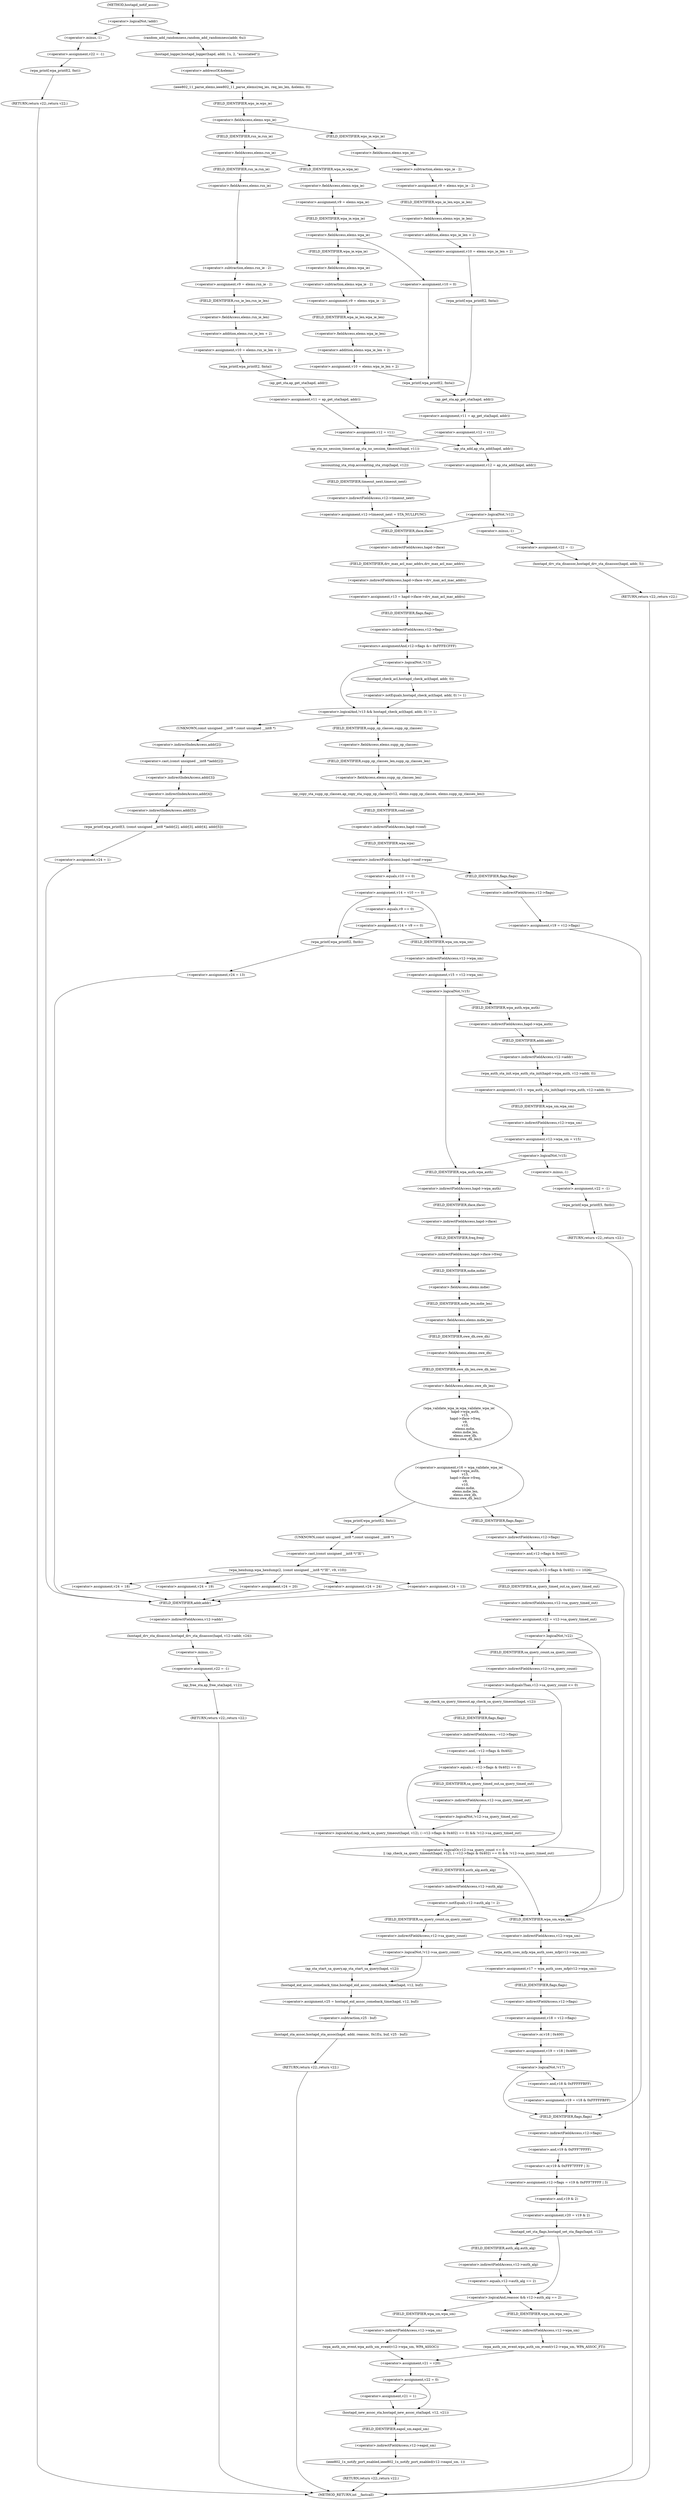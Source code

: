 digraph hostapd_notif_assoc {  
"1000153" [label = "(<operator>.logicalNot,!addr)" ]
"1000156" [label = "(<operator>.assignment,v22 = -1)" ]
"1000158" [label = "(<operator>.minus,-1)" ]
"1000160" [label = "(wpa_printf,wpa_printf(2, fmt))" ]
"1000163" [label = "(RETURN,return v22;,return v22;)" ]
"1000165" [label = "(random_add_randomness,random_add_randomness(addr, 6u))" ]
"1000168" [label = "(hostapd_logger,hostapd_logger(hapd, addr, 1u, 2, \"associated\"))" ]
"1000174" [label = "(ieee802_11_parse_elems,ieee802_11_parse_elems(req_ies, req_ies_len, &elems, 0))" ]
"1000177" [label = "(<operator>.addressOf,&elems)" ]
"1000181" [label = "(<operator>.fieldAccess,elems.wps_ie)" ]
"1000183" [label = "(FIELD_IDENTIFIER,wps_ie,wps_ie)" ]
"1000185" [label = "(<operator>.assignment,v9 = elems.wps_ie - 2)" ]
"1000187" [label = "(<operator>.subtraction,elems.wps_ie - 2)" ]
"1000188" [label = "(<operator>.fieldAccess,elems.wps_ie)" ]
"1000190" [label = "(FIELD_IDENTIFIER,wps_ie,wps_ie)" ]
"1000192" [label = "(<operator>.assignment,v10 = elems.wps_ie_len + 2)" ]
"1000194" [label = "(<operator>.addition,elems.wps_ie_len + 2)" ]
"1000195" [label = "(<operator>.fieldAccess,elems.wps_ie_len)" ]
"1000197" [label = "(FIELD_IDENTIFIER,wps_ie_len,wps_ie_len)" ]
"1000199" [label = "(wpa_printf,wpa_printf(2, fmta))" ]
"1000205" [label = "(<operator>.fieldAccess,elems.rsn_ie)" ]
"1000207" [label = "(FIELD_IDENTIFIER,rsn_ie,rsn_ie)" ]
"1000209" [label = "(<operator>.assignment,v9 = elems.rsn_ie - 2)" ]
"1000211" [label = "(<operator>.subtraction,elems.rsn_ie - 2)" ]
"1000212" [label = "(<operator>.fieldAccess,elems.rsn_ie)" ]
"1000214" [label = "(FIELD_IDENTIFIER,rsn_ie,rsn_ie)" ]
"1000216" [label = "(<operator>.assignment,v10 = elems.rsn_ie_len + 2)" ]
"1000218" [label = "(<operator>.addition,elems.rsn_ie_len + 2)" ]
"1000219" [label = "(<operator>.fieldAccess,elems.rsn_ie_len)" ]
"1000221" [label = "(FIELD_IDENTIFIER,rsn_ie_len,rsn_ie_len)" ]
"1000223" [label = "(wpa_printf,wpa_printf(2, fmta))" ]
"1000226" [label = "(<operator>.assignment,v11 = ap_get_sta(hapd, addr))" ]
"1000228" [label = "(ap_get_sta,ap_get_sta(hapd, addr))" ]
"1000231" [label = "(<operator>.assignment,v12 = v11)" ]
"1000238" [label = "(<operator>.assignment,v9 = elems.wpa_ie)" ]
"1000240" [label = "(<operator>.fieldAccess,elems.wpa_ie)" ]
"1000242" [label = "(FIELD_IDENTIFIER,wpa_ie,wpa_ie)" ]
"1000244" [label = "(<operator>.fieldAccess,elems.wpa_ie)" ]
"1000246" [label = "(FIELD_IDENTIFIER,wpa_ie,wpa_ie)" ]
"1000248" [label = "(<operator>.assignment,v9 = elems.wpa_ie - 2)" ]
"1000250" [label = "(<operator>.subtraction,elems.wpa_ie - 2)" ]
"1000251" [label = "(<operator>.fieldAccess,elems.wpa_ie)" ]
"1000253" [label = "(FIELD_IDENTIFIER,wpa_ie,wpa_ie)" ]
"1000255" [label = "(<operator>.assignment,v10 = elems.wpa_ie_len + 2)" ]
"1000257" [label = "(<operator>.addition,elems.wpa_ie_len + 2)" ]
"1000258" [label = "(<operator>.fieldAccess,elems.wpa_ie_len)" ]
"1000260" [label = "(FIELD_IDENTIFIER,wpa_ie_len,wpa_ie_len)" ]
"1000264" [label = "(<operator>.assignment,v10 = 0)" ]
"1000267" [label = "(wpa_printf,wpa_printf(2, fmta))" ]
"1000270" [label = "(<operator>.assignment,v11 = ap_get_sta(hapd, addr))" ]
"1000272" [label = "(ap_get_sta,ap_get_sta(hapd, addr))" ]
"1000275" [label = "(<operator>.assignment,v12 = v11)" ]
"1000282" [label = "(ap_sta_no_session_timeout,ap_sta_no_session_timeout(hapd, v11))" ]
"1000285" [label = "(accounting_sta_stop,accounting_sta_stop(hapd, v12))" ]
"1000288" [label = "(<operator>.assignment,v12->timeout_next = STA_NULLFUNC)" ]
"1000289" [label = "(<operator>.indirectFieldAccess,v12->timeout_next)" ]
"1000291" [label = "(FIELD_IDENTIFIER,timeout_next,timeout_next)" ]
"1000295" [label = "(<operator>.assignment,v12 = ap_sta_add(hapd, addr))" ]
"1000297" [label = "(ap_sta_add,ap_sta_add(hapd, addr))" ]
"1000301" [label = "(<operator>.logicalNot,!v12)" ]
"1000304" [label = "(<operator>.assignment,v22 = -1)" ]
"1000306" [label = "(<operator>.minus,-1)" ]
"1000308" [label = "(hostapd_drv_sta_disassoc,hostapd_drv_sta_disassoc(hapd, addr, 5))" ]
"1000312" [label = "(RETURN,return v22;,return v22;)" ]
"1000315" [label = "(<operator>.assignment,v13 = hapd->iface->drv_max_acl_mac_addrs)" ]
"1000317" [label = "(<operator>.indirectFieldAccess,hapd->iface->drv_max_acl_mac_addrs)" ]
"1000318" [label = "(<operator>.indirectFieldAccess,hapd->iface)" ]
"1000320" [label = "(FIELD_IDENTIFIER,iface,iface)" ]
"1000321" [label = "(FIELD_IDENTIFIER,drv_max_acl_mac_addrs,drv_max_acl_mac_addrs)" ]
"1000322" [label = "(<operators>.assignmentAnd,v12->flags &= 0xFFFECFFF)" ]
"1000323" [label = "(<operator>.indirectFieldAccess,v12->flags)" ]
"1000325" [label = "(FIELD_IDENTIFIER,flags,flags)" ]
"1000328" [label = "(<operator>.logicalAnd,!v13 && hostapd_check_acl(hapd, addr, 0) != 1)" ]
"1000329" [label = "(<operator>.logicalNot,!v13)" ]
"1000331" [label = "(<operator>.notEquals,hostapd_check_acl(hapd, addr, 0) != 1)" ]
"1000332" [label = "(hostapd_check_acl,hostapd_check_acl(hapd, addr, 0))" ]
"1000338" [label = "(wpa_printf,wpa_printf(3, (const unsigned __int8 *)addr[2], addr[3], addr[4], addr[5]))" ]
"1000340" [label = "(<operator>.cast,(const unsigned __int8 *)addr[2])" ]
"1000341" [label = "(UNKNOWN,const unsigned __int8 *,const unsigned __int8 *)" ]
"1000342" [label = "(<operator>.indirectIndexAccess,addr[2])" ]
"1000345" [label = "(<operator>.indirectIndexAccess,addr[3])" ]
"1000348" [label = "(<operator>.indirectIndexAccess,addr[4])" ]
"1000351" [label = "(<operator>.indirectIndexAccess,addr[5])" ]
"1000354" [label = "(<operator>.assignment,v24 = 1)" ]
"1000358" [label = "(hostapd_drv_sta_disassoc,hostapd_drv_sta_disassoc(hapd, v12->addr, v24))" ]
"1000360" [label = "(<operator>.indirectFieldAccess,v12->addr)" ]
"1000362" [label = "(FIELD_IDENTIFIER,addr,addr)" ]
"1000364" [label = "(<operator>.assignment,v22 = -1)" ]
"1000366" [label = "(<operator>.minus,-1)" ]
"1000368" [label = "(ap_free_sta,ap_free_sta(hapd, v12))" ]
"1000371" [label = "(RETURN,return v22;,return v22;)" ]
"1000373" [label = "(ap_copy_sta_supp_op_classes,ap_copy_sta_supp_op_classes(v12, elems.supp_op_classes, elems.supp_op_classes_len))" ]
"1000375" [label = "(<operator>.fieldAccess,elems.supp_op_classes)" ]
"1000377" [label = "(FIELD_IDENTIFIER,supp_op_classes,supp_op_classes)" ]
"1000378" [label = "(<operator>.fieldAccess,elems.supp_op_classes_len)" ]
"1000380" [label = "(FIELD_IDENTIFIER,supp_op_classes_len,supp_op_classes_len)" ]
"1000382" [label = "(<operator>.indirectFieldAccess,hapd->conf->wpa)" ]
"1000383" [label = "(<operator>.indirectFieldAccess,hapd->conf)" ]
"1000385" [label = "(FIELD_IDENTIFIER,conf,conf)" ]
"1000386" [label = "(FIELD_IDENTIFIER,wpa,wpa)" ]
"1000388" [label = "(<operator>.assignment,v14 = v10 == 0)" ]
"1000390" [label = "(<operator>.equals,v10 == 0)" ]
"1000395" [label = "(<operator>.assignment,v14 = v9 == 0)" ]
"1000397" [label = "(<operator>.equals,v9 == 0)" ]
"1000403" [label = "(wpa_printf,wpa_printf(2, fmtb))" ]
"1000406" [label = "(<operator>.assignment,v24 = 13)" ]
"1000410" [label = "(<operator>.assignment,v15 = v12->wpa_sm)" ]
"1000412" [label = "(<operator>.indirectFieldAccess,v12->wpa_sm)" ]
"1000414" [label = "(FIELD_IDENTIFIER,wpa_sm,wpa_sm)" ]
"1000416" [label = "(<operator>.logicalNot,!v15)" ]
"1000419" [label = "(<operator>.assignment,v15 = wpa_auth_sta_init(hapd->wpa_auth, v12->addr, 0))" ]
"1000421" [label = "(wpa_auth_sta_init,wpa_auth_sta_init(hapd->wpa_auth, v12->addr, 0))" ]
"1000422" [label = "(<operator>.indirectFieldAccess,hapd->wpa_auth)" ]
"1000424" [label = "(FIELD_IDENTIFIER,wpa_auth,wpa_auth)" ]
"1000425" [label = "(<operator>.indirectFieldAccess,v12->addr)" ]
"1000427" [label = "(FIELD_IDENTIFIER,addr,addr)" ]
"1000429" [label = "(<operator>.assignment,v12->wpa_sm = v15)" ]
"1000430" [label = "(<operator>.indirectFieldAccess,v12->wpa_sm)" ]
"1000432" [label = "(FIELD_IDENTIFIER,wpa_sm,wpa_sm)" ]
"1000435" [label = "(<operator>.logicalNot,!v15)" ]
"1000438" [label = "(<operator>.assignment,v22 = -1)" ]
"1000440" [label = "(<operator>.minus,-1)" ]
"1000442" [label = "(wpa_printf,wpa_printf(5, fmtb))" ]
"1000445" [label = "(RETURN,return v22;,return v22;)" ]
"1000447" [label = "(<operator>.assignment,v16 = wpa_validate_wpa_ie(\n            hapd->wpa_auth,\n            v15,\n            hapd->iface->freq,\n            v9,\n            v10,\n            elems.mdie,\n            elems.mdie_len,\n            elems.owe_dh,\n            elems.owe_dh_len))" ]
"1000449" [label = "(wpa_validate_wpa_ie,wpa_validate_wpa_ie(\n            hapd->wpa_auth,\n            v15,\n            hapd->iface->freq,\n            v9,\n            v10,\n            elems.mdie,\n            elems.mdie_len,\n            elems.owe_dh,\n            elems.owe_dh_len))" ]
"1000450" [label = "(<operator>.indirectFieldAccess,hapd->wpa_auth)" ]
"1000452" [label = "(FIELD_IDENTIFIER,wpa_auth,wpa_auth)" ]
"1000454" [label = "(<operator>.indirectFieldAccess,hapd->iface->freq)" ]
"1000455" [label = "(<operator>.indirectFieldAccess,hapd->iface)" ]
"1000457" [label = "(FIELD_IDENTIFIER,iface,iface)" ]
"1000458" [label = "(FIELD_IDENTIFIER,freq,freq)" ]
"1000461" [label = "(<operator>.fieldAccess,elems.mdie)" ]
"1000463" [label = "(FIELD_IDENTIFIER,mdie,mdie)" ]
"1000464" [label = "(<operator>.fieldAccess,elems.mdie_len)" ]
"1000466" [label = "(FIELD_IDENTIFIER,mdie_len,mdie_len)" ]
"1000467" [label = "(<operator>.fieldAccess,elems.owe_dh)" ]
"1000469" [label = "(FIELD_IDENTIFIER,owe_dh,owe_dh)" ]
"1000470" [label = "(<operator>.fieldAccess,elems.owe_dh_len)" ]
"1000472" [label = "(FIELD_IDENTIFIER,owe_dh_len,owe_dh_len)" ]
"1000476" [label = "(wpa_printf,wpa_printf(2, fmtc))" ]
"1000479" [label = "(wpa_hexdump,wpa_hexdump(2, (const unsigned __int8 *)\"IE\", v9, v10))" ]
"1000481" [label = "(<operator>.cast,(const unsigned __int8 *)\"IE\")" ]
"1000482" [label = "(UNKNOWN,const unsigned __int8 *,const unsigned __int8 *)" ]
"1000490" [label = "(<operator>.assignment,v24 = 18)" ]
"1000495" [label = "(<operator>.assignment,v24 = 19)" ]
"1000500" [label = "(<operator>.assignment,v24 = 20)" ]
"1000505" [label = "(<operator>.assignment,v24 = 24)" ]
"1000510" [label = "(<operator>.assignment,v24 = 13)" ]
"1000516" [label = "(<operator>.equals,(v12->flags & 0x402) == 1026)" ]
"1000517" [label = "(<operator>.and,v12->flags & 0x402)" ]
"1000518" [label = "(<operator>.indirectFieldAccess,v12->flags)" ]
"1000520" [label = "(FIELD_IDENTIFIER,flags,flags)" ]
"1000524" [label = "(<operator>.assignment,v22 = v12->sa_query_timed_out)" ]
"1000526" [label = "(<operator>.indirectFieldAccess,v12->sa_query_timed_out)" ]
"1000528" [label = "(FIELD_IDENTIFIER,sa_query_timed_out,sa_query_timed_out)" ]
"1000530" [label = "(<operator>.logicalNot,!v22)" ]
"1000534" [label = "(<operator>.logicalOr,v12->sa_query_count <= 0\n          || (ap_check_sa_query_timeout(hapd, v12), (~v12->flags & 0x402) == 0) && !v12->sa_query_timed_out)" ]
"1000535" [label = "(<operator>.lessEqualsThan,v12->sa_query_count <= 0)" ]
"1000536" [label = "(<operator>.indirectFieldAccess,v12->sa_query_count)" ]
"1000538" [label = "(FIELD_IDENTIFIER,sa_query_count,sa_query_count)" ]
"1000540" [label = "(<operator>.logicalAnd,(ap_check_sa_query_timeout(hapd, v12), (~v12->flags & 0x402) == 0) && !v12->sa_query_timed_out)" ]
"1000542" [label = "(ap_check_sa_query_timeout,ap_check_sa_query_timeout(hapd, v12))" ]
"1000545" [label = "(<operator>.equals,(~v12->flags & 0x402) == 0)" ]
"1000546" [label = "(<operator>.and,~v12->flags & 0x402)" ]
"1000547" [label = "(<operator>.indirectFieldAccess,~v12->flags)" ]
"1000549" [label = "(FIELD_IDENTIFIER,flags,flags)" ]
"1000552" [label = "(<operator>.logicalNot,!v12->sa_query_timed_out)" ]
"1000553" [label = "(<operator>.indirectFieldAccess,v12->sa_query_timed_out)" ]
"1000555" [label = "(FIELD_IDENTIFIER,sa_query_timed_out,sa_query_timed_out)" ]
"1000558" [label = "(<operator>.notEquals,v12->auth_alg != 2)" ]
"1000559" [label = "(<operator>.indirectFieldAccess,v12->auth_alg)" ]
"1000561" [label = "(FIELD_IDENTIFIER,auth_alg,auth_alg)" ]
"1000565" [label = "(<operator>.logicalNot,!v12->sa_query_count)" ]
"1000566" [label = "(<operator>.indirectFieldAccess,v12->sa_query_count)" ]
"1000568" [label = "(FIELD_IDENTIFIER,sa_query_count,sa_query_count)" ]
"1000569" [label = "(ap_sta_start_sa_query,ap_sta_start_sa_query(hapd, v12))" ]
"1000572" [label = "(<operator>.assignment,v25 = hostapd_eid_assoc_comeback_time(hapd, v12, buf))" ]
"1000574" [label = "(hostapd_eid_assoc_comeback_time,hostapd_eid_assoc_comeback_time(hapd, v12, buf))" ]
"1000578" [label = "(hostapd_sta_assoc,hostapd_sta_assoc(hapd, addr, reassoc, 0x1Eu, buf, v25 - buf))" ]
"1000584" [label = "(<operator>.subtraction,v25 - buf)" ]
"1000587" [label = "(RETURN,return v22;,return v22;)" ]
"1000589" [label = "(<operator>.assignment,v17 = wpa_auth_uses_mfp(v12->wpa_sm))" ]
"1000591" [label = "(wpa_auth_uses_mfp,wpa_auth_uses_mfp(v12->wpa_sm))" ]
"1000592" [label = "(<operator>.indirectFieldAccess,v12->wpa_sm)" ]
"1000594" [label = "(FIELD_IDENTIFIER,wpa_sm,wpa_sm)" ]
"1000595" [label = "(<operator>.assignment,v18 = v12->flags)" ]
"1000597" [label = "(<operator>.indirectFieldAccess,v12->flags)" ]
"1000599" [label = "(FIELD_IDENTIFIER,flags,flags)" ]
"1000600" [label = "(<operator>.assignment,v19 = v18 | 0x400)" ]
"1000602" [label = "(<operator>.or,v18 | 0x400)" ]
"1000606" [label = "(<operator>.logicalNot,!v17)" ]
"1000608" [label = "(<operator>.assignment,v19 = v18 & 0xFFFFFBFF)" ]
"1000610" [label = "(<operator>.and,v18 & 0xFFFFFBFF)" ]
"1000615" [label = "(<operator>.assignment,v19 = v12->flags)" ]
"1000617" [label = "(<operator>.indirectFieldAccess,v12->flags)" ]
"1000619" [label = "(FIELD_IDENTIFIER,flags,flags)" ]
"1000620" [label = "(<operator>.assignment,v12->flags = v19 & 0xFFF7FFFF | 3)" ]
"1000621" [label = "(<operator>.indirectFieldAccess,v12->flags)" ]
"1000623" [label = "(FIELD_IDENTIFIER,flags,flags)" ]
"1000624" [label = "(<operator>.or,v19 & 0xFFF7FFFF | 3)" ]
"1000625" [label = "(<operator>.and,v19 & 0xFFF7FFFF)" ]
"1000629" [label = "(<operator>.assignment,v20 = v19 & 2)" ]
"1000631" [label = "(<operator>.and,v19 & 2)" ]
"1000634" [label = "(hostapd_set_sta_flags,hostapd_set_sta_flags(hapd, v12))" ]
"1000638" [label = "(<operator>.logicalAnd,reassoc && v12->auth_alg == 2)" ]
"1000640" [label = "(<operator>.equals,v12->auth_alg == 2)" ]
"1000641" [label = "(<operator>.indirectFieldAccess,v12->auth_alg)" ]
"1000643" [label = "(FIELD_IDENTIFIER,auth_alg,auth_alg)" ]
"1000645" [label = "(wpa_auth_sm_event,wpa_auth_sm_event(v12->wpa_sm, WPA_ASSOC_FT))" ]
"1000646" [label = "(<operator>.indirectFieldAccess,v12->wpa_sm)" ]
"1000648" [label = "(FIELD_IDENTIFIER,wpa_sm,wpa_sm)" ]
"1000651" [label = "(wpa_auth_sm_event,wpa_auth_sm_event(v12->wpa_sm, WPA_ASSOC))" ]
"1000652" [label = "(<operator>.indirectFieldAccess,v12->wpa_sm)" ]
"1000654" [label = "(FIELD_IDENTIFIER,wpa_sm,wpa_sm)" ]
"1000656" [label = "(<operator>.assignment,v21 = v20)" ]
"1000659" [label = "(<operator>.assignment,v22 = 0)" ]
"1000664" [label = "(<operator>.assignment,v21 = 1)" ]
"1000667" [label = "(hostapd_new_assoc_sta,hostapd_new_assoc_sta(hapd, v12, v21))" ]
"1000671" [label = "(ieee802_1x_notify_port_enabled,ieee802_1x_notify_port_enabled(v12->eapol_sm, 1))" ]
"1000672" [label = "(<operator>.indirectFieldAccess,v12->eapol_sm)" ]
"1000674" [label = "(FIELD_IDENTIFIER,eapol_sm,eapol_sm)" ]
"1000676" [label = "(RETURN,return v22;,return v22;)" ]
"1000123" [label = "(METHOD,hostapd_notif_assoc)" ]
"1000678" [label = "(METHOD_RETURN,int __fastcall)" ]
  "1000153" -> "1000158" 
  "1000153" -> "1000165" 
  "1000156" -> "1000160" 
  "1000158" -> "1000156" 
  "1000160" -> "1000163" 
  "1000163" -> "1000678" 
  "1000165" -> "1000168" 
  "1000168" -> "1000177" 
  "1000174" -> "1000183" 
  "1000177" -> "1000174" 
  "1000181" -> "1000190" 
  "1000181" -> "1000207" 
  "1000183" -> "1000181" 
  "1000185" -> "1000197" 
  "1000187" -> "1000185" 
  "1000188" -> "1000187" 
  "1000190" -> "1000188" 
  "1000192" -> "1000199" 
  "1000194" -> "1000192" 
  "1000195" -> "1000194" 
  "1000197" -> "1000195" 
  "1000199" -> "1000272" 
  "1000205" -> "1000214" 
  "1000205" -> "1000242" 
  "1000207" -> "1000205" 
  "1000209" -> "1000221" 
  "1000211" -> "1000209" 
  "1000212" -> "1000211" 
  "1000214" -> "1000212" 
  "1000216" -> "1000223" 
  "1000218" -> "1000216" 
  "1000219" -> "1000218" 
  "1000221" -> "1000219" 
  "1000223" -> "1000228" 
  "1000226" -> "1000231" 
  "1000228" -> "1000226" 
  "1000231" -> "1000282" 
  "1000231" -> "1000297" 
  "1000238" -> "1000246" 
  "1000240" -> "1000238" 
  "1000242" -> "1000240" 
  "1000244" -> "1000253" 
  "1000244" -> "1000264" 
  "1000246" -> "1000244" 
  "1000248" -> "1000260" 
  "1000250" -> "1000248" 
  "1000251" -> "1000250" 
  "1000253" -> "1000251" 
  "1000255" -> "1000267" 
  "1000257" -> "1000255" 
  "1000258" -> "1000257" 
  "1000260" -> "1000258" 
  "1000264" -> "1000267" 
  "1000267" -> "1000272" 
  "1000270" -> "1000275" 
  "1000272" -> "1000270" 
  "1000275" -> "1000282" 
  "1000275" -> "1000297" 
  "1000282" -> "1000285" 
  "1000285" -> "1000291" 
  "1000288" -> "1000320" 
  "1000289" -> "1000288" 
  "1000291" -> "1000289" 
  "1000295" -> "1000301" 
  "1000297" -> "1000295" 
  "1000301" -> "1000306" 
  "1000301" -> "1000320" 
  "1000304" -> "1000308" 
  "1000306" -> "1000304" 
  "1000308" -> "1000312" 
  "1000312" -> "1000678" 
  "1000315" -> "1000325" 
  "1000317" -> "1000315" 
  "1000318" -> "1000321" 
  "1000320" -> "1000318" 
  "1000321" -> "1000317" 
  "1000322" -> "1000329" 
  "1000323" -> "1000322" 
  "1000325" -> "1000323" 
  "1000328" -> "1000341" 
  "1000328" -> "1000377" 
  "1000329" -> "1000328" 
  "1000329" -> "1000332" 
  "1000331" -> "1000328" 
  "1000332" -> "1000331" 
  "1000338" -> "1000354" 
  "1000340" -> "1000345" 
  "1000341" -> "1000342" 
  "1000342" -> "1000340" 
  "1000345" -> "1000348" 
  "1000348" -> "1000351" 
  "1000351" -> "1000338" 
  "1000354" -> "1000362" 
  "1000358" -> "1000366" 
  "1000360" -> "1000358" 
  "1000362" -> "1000360" 
  "1000364" -> "1000368" 
  "1000366" -> "1000364" 
  "1000368" -> "1000371" 
  "1000371" -> "1000678" 
  "1000373" -> "1000385" 
  "1000375" -> "1000380" 
  "1000377" -> "1000375" 
  "1000378" -> "1000373" 
  "1000380" -> "1000378" 
  "1000382" -> "1000390" 
  "1000382" -> "1000619" 
  "1000383" -> "1000386" 
  "1000385" -> "1000383" 
  "1000386" -> "1000382" 
  "1000388" -> "1000397" 
  "1000388" -> "1000403" 
  "1000388" -> "1000414" 
  "1000390" -> "1000388" 
  "1000395" -> "1000403" 
  "1000395" -> "1000414" 
  "1000397" -> "1000395" 
  "1000403" -> "1000406" 
  "1000406" -> "1000362" 
  "1000410" -> "1000416" 
  "1000412" -> "1000410" 
  "1000414" -> "1000412" 
  "1000416" -> "1000424" 
  "1000416" -> "1000452" 
  "1000419" -> "1000432" 
  "1000421" -> "1000419" 
  "1000422" -> "1000427" 
  "1000424" -> "1000422" 
  "1000425" -> "1000421" 
  "1000427" -> "1000425" 
  "1000429" -> "1000435" 
  "1000430" -> "1000429" 
  "1000432" -> "1000430" 
  "1000435" -> "1000440" 
  "1000435" -> "1000452" 
  "1000438" -> "1000442" 
  "1000440" -> "1000438" 
  "1000442" -> "1000445" 
  "1000445" -> "1000678" 
  "1000447" -> "1000476" 
  "1000447" -> "1000520" 
  "1000449" -> "1000447" 
  "1000450" -> "1000457" 
  "1000452" -> "1000450" 
  "1000454" -> "1000463" 
  "1000455" -> "1000458" 
  "1000457" -> "1000455" 
  "1000458" -> "1000454" 
  "1000461" -> "1000466" 
  "1000463" -> "1000461" 
  "1000464" -> "1000469" 
  "1000466" -> "1000464" 
  "1000467" -> "1000472" 
  "1000469" -> "1000467" 
  "1000470" -> "1000449" 
  "1000472" -> "1000470" 
  "1000476" -> "1000482" 
  "1000479" -> "1000490" 
  "1000479" -> "1000495" 
  "1000479" -> "1000500" 
  "1000479" -> "1000505" 
  "1000479" -> "1000510" 
  "1000481" -> "1000479" 
  "1000482" -> "1000481" 
  "1000490" -> "1000362" 
  "1000495" -> "1000362" 
  "1000500" -> "1000362" 
  "1000505" -> "1000362" 
  "1000510" -> "1000362" 
  "1000516" -> "1000528" 
  "1000516" -> "1000594" 
  "1000517" -> "1000516" 
  "1000518" -> "1000517" 
  "1000520" -> "1000518" 
  "1000524" -> "1000530" 
  "1000526" -> "1000524" 
  "1000528" -> "1000526" 
  "1000530" -> "1000538" 
  "1000530" -> "1000594" 
  "1000534" -> "1000561" 
  "1000534" -> "1000594" 
  "1000535" -> "1000534" 
  "1000535" -> "1000542" 
  "1000536" -> "1000535" 
  "1000538" -> "1000536" 
  "1000540" -> "1000534" 
  "1000542" -> "1000549" 
  "1000545" -> "1000540" 
  "1000545" -> "1000555" 
  "1000546" -> "1000545" 
  "1000547" -> "1000546" 
  "1000549" -> "1000547" 
  "1000552" -> "1000540" 
  "1000553" -> "1000552" 
  "1000555" -> "1000553" 
  "1000558" -> "1000568" 
  "1000558" -> "1000594" 
  "1000559" -> "1000558" 
  "1000561" -> "1000559" 
  "1000565" -> "1000569" 
  "1000565" -> "1000574" 
  "1000566" -> "1000565" 
  "1000568" -> "1000566" 
  "1000569" -> "1000574" 
  "1000572" -> "1000584" 
  "1000574" -> "1000572" 
  "1000578" -> "1000587" 
  "1000584" -> "1000578" 
  "1000587" -> "1000678" 
  "1000589" -> "1000599" 
  "1000591" -> "1000589" 
  "1000592" -> "1000591" 
  "1000594" -> "1000592" 
  "1000595" -> "1000602" 
  "1000597" -> "1000595" 
  "1000599" -> "1000597" 
  "1000600" -> "1000606" 
  "1000602" -> "1000600" 
  "1000606" -> "1000610" 
  "1000606" -> "1000623" 
  "1000608" -> "1000623" 
  "1000610" -> "1000608" 
  "1000615" -> "1000623" 
  "1000617" -> "1000615" 
  "1000619" -> "1000617" 
  "1000620" -> "1000631" 
  "1000621" -> "1000625" 
  "1000623" -> "1000621" 
  "1000624" -> "1000620" 
  "1000625" -> "1000624" 
  "1000629" -> "1000634" 
  "1000631" -> "1000629" 
  "1000634" -> "1000638" 
  "1000634" -> "1000643" 
  "1000638" -> "1000648" 
  "1000638" -> "1000654" 
  "1000640" -> "1000638" 
  "1000641" -> "1000640" 
  "1000643" -> "1000641" 
  "1000645" -> "1000656" 
  "1000646" -> "1000645" 
  "1000648" -> "1000646" 
  "1000651" -> "1000656" 
  "1000652" -> "1000651" 
  "1000654" -> "1000652" 
  "1000656" -> "1000659" 
  "1000659" -> "1000664" 
  "1000659" -> "1000667" 
  "1000664" -> "1000667" 
  "1000667" -> "1000674" 
  "1000671" -> "1000676" 
  "1000672" -> "1000671" 
  "1000674" -> "1000672" 
  "1000676" -> "1000678" 
  "1000123" -> "1000153" 
}
